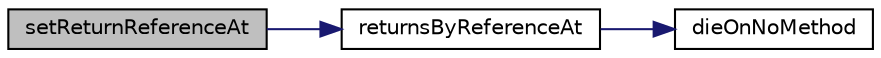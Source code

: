 digraph "setReturnReferenceAt"
{
  edge [fontname="Helvetica",fontsize="10",labelfontname="Helvetica",labelfontsize="10"];
  node [fontname="Helvetica",fontsize="10",shape=record];
  rankdir="LR";
  Node1 [label="setReturnReferenceAt",height=0.2,width=0.4,color="black", fillcolor="grey75", style="filled" fontcolor="black"];
  Node1 -> Node2 [color="midnightblue",fontsize="10",style="solid",fontname="Helvetica"];
  Node2 [label="returnsByReferenceAt",height=0.2,width=0.4,color="black", fillcolor="white", style="filled",URL="$class_simple_mock.html#aa957531f82911dfe2081886116fac95b"];
  Node2 -> Node3 [color="midnightblue",fontsize="10",style="solid",fontname="Helvetica"];
  Node3 [label="dieOnNoMethod",height=0.2,width=0.4,color="black", fillcolor="white", style="filled",URL="$class_simple_mock.html#a81f0830f96f465cacc07dd2d4734b254"];
}
